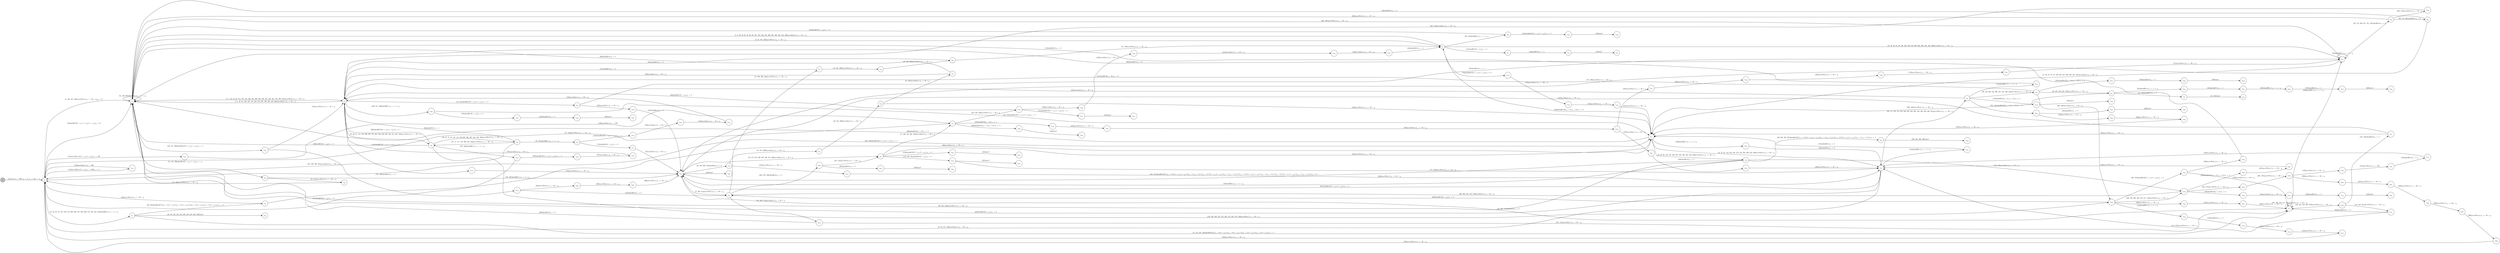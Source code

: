 digraph EFSM{
  graph [rankdir="LR", fontname="Latin Modern Math"];
  node [color="black", fillcolor="white", shape="circle", style="filled", fontname="Latin Modern Math"];
  edge [fontname="Latin Modern Math"];

  s0[fillcolor="gray", label=<s<sub>0</sub>>];
  s1[label=<s<sub>1</sub>>];
  s2[label=<s<sub>2</sub>>];
  s3[label=<s<sub>3</sub>>];
  s5[label=<s<sub>5</sub>>];
  s10[label=<s<sub>10</sub>>];
  s11[label=<s<sub>11</sub>>];
  s12[label=<s<sub>12</sub>>];
  s14[label=<s<sub>14</sub>>];
  s15[label=<s<sub>15</sub>>];
  s16[label=<s<sub>16</sub>>];
  s17[label=<s<sub>17</sub>>];
  s18[label=<s<sub>18</sub>>];
  s19[label=<s<sub>19</sub>>];
  s20[label=<s<sub>20</sub>>];
  s24[label=<s<sub>24</sub>>];
  s28[label=<s<sub>28</sub>>];
  s29[label=<s<sub>29</sub>>];
  s30[label=<s<sub>30</sub>>];
  s31[label=<s<sub>31</sub>>];
  s32[label=<s<sub>32</sub>>];
  s35[label=<s<sub>35</sub>>];
  s36[label=<s<sub>36</sub>>];
  s42[label=<s<sub>42</sub>>];
  s44[label=<s<sub>44</sub>>];
  s45[label=<s<sub>45</sub>>];
  s46[label=<s<sub>46</sub>>];
  s47[label=<s<sub>47</sub>>];
  s51[label=<s<sub>51</sub>>];
  s52[label=<s<sub>52</sub>>];
  s53[label=<s<sub>53</sub>>];
  s55[label=<s<sub>55</sub>>];
  s56[label=<s<sub>56</sub>>];
  s59[label=<s<sub>59</sub>>];
  s64[label=<s<sub>64</sub>>];
  s66[label=<s<sub>66</sub>>];
  s73[label=<s<sub>73</sub>>];
  s74[label=<s<sub>74</sub>>];
  s76[label=<s<sub>76</sub>>];
  s77[label=<s<sub>77</sub>>];
  s92[label=<s<sub>92</sub>>];
  s93[label=<s<sub>93</sub>>];
  s99[label=<s<sub>99</sub>>];
  s100[label=<s<sub>100</sub>>];
  s102[label=<s<sub>102</sub>>];
  s103[label=<s<sub>103</sub>>];
  s104[label=<s<sub>104</sub>>];
  s112[label=<s<sub>112</sub>>];
  s124[label=<s<sub>124</sub>>];
  s130[label=<s<sub>130</sub>>];
  s133[label=<s<sub>133</sub>>];
  s134[label=<s<sub>134</sub>>];
  s135[label=<s<sub>135</sub>>];
  s136[label=<s<sub>136</sub>>];
  s137[label=<s<sub>137</sub>>];
  s141[label=<s<sub>141</sub>>];
  s146[label=<s<sub>146</sub>>];
  s147[label=<s<sub>147</sub>>];
  s154[label=<s<sub>154</sub>>];
  s155[label=<s<sub>155</sub>>];
  s156[label=<s<sub>156</sub>>];
  s159[label=<s<sub>159</sub>>];
  s160[label=<s<sub>160</sub>>];
  s161[label=<s<sub>161</sub>>];
  s162[label=<s<sub>162</sub>>];
  s163[label=<s<sub>163</sub>>];
  s164[label=<s<sub>164</sub>>];
  s165[label=<s<sub>165</sub>>];
  s166[label=<s<sub>166</sub>>];
  s167[label=<s<sub>167</sub>>];
  s168[label=<s<sub>168</sub>>];
  s169[label=<s<sub>169</sub>>];
  s170[label=<s<sub>170</sub>>];
  s176[label=<s<sub>176</sub>>];
  s179[label=<s<sub>179</sub>>];
  s180[label=<s<sub>180</sub>>];
  s196[label=<s<sub>196</sub>>];
  s197[label=<s<sub>197</sub>>];
  s198[label=<s<sub>198</sub>>];
  s199[label=<s<sub>199</sub>>];
  s204[label=<s<sub>204</sub>>];
  s212[label=<s<sub>212</sub>>];
  s214[label=<s<sub>214</sub>>];
  s217[label=<s<sub>217</sub>>];
  s221[label=<s<sub>221</sub>>];
  s230[label=<s<sub>230</sub>>];
  s231[label=<s<sub>231</sub>>];
  s234[label=<s<sub>234</sub>>];
  s235[label=<s<sub>235</sub>>];
  s236[label=<s<sub>236</sub>>];
  s263[label=<s<sub>263</sub>>];
  s264[label=<s<sub>264</sub>>];
  s265[label=<s<sub>265</sub>>];
  s275[label=<s<sub>275</sub>>];
  s276[label=<s<sub>276</sub>>];
  s277[label=<s<sub>277</sub>>];
  s284[label=<s<sub>284</sub>>];
  s285[label=<s<sub>285</sub>>];
  s286[label=<s<sub>286</sub>>];
  s287[label=<s<sub>287</sub>>];
  s288[label=<s<sub>288</sub>>];
  s289[label=<s<sub>289</sub>>];
  s290[label=<s<sub>290</sub>>];
  s314[label=<s<sub>314</sub>>];
  s322[label=<s<sub>322</sub>>];
  s358[label=<s<sub>358</sub>>];
  s359[label=<s<sub>359</sub>>];
  s372[label=<s<sub>372</sub>>];
  s373[label=<s<sub>373</sub>>];
  s394[label=<s<sub>394</sub>>];
  s395[label=<s<sub>395</sub>>];
  s410[label=<s<sub>410</sub>>];
  s411[label=<s<sub>411</sub>>];
  s412[label=<s<sub>412</sub>>];
  s413[label=<s<sub>413</sub>>];
  s425[label=<s<sub>425</sub>>];
  s426[label=<s<sub>426</sub>>];
  s427[label=<s<sub>427</sub>>];
  s428[label=<s<sub>428</sub>>];
  s439[label=<s<sub>439</sub>>];
  s440[label=<s<sub>440</sub>>];
  s441[label=<s<sub>441</sub>>];
  s442[label=<s<sub>442</sub>>];
  s445[label=<s<sub>445</sub>>];
  s446[label=<s<sub>446</sub>>];
  s452[label=<s<sub>452</sub>>];
  s458[label=<s<sub>458</sub>>];
  s476[label=<s<sub>476</sub>>];
  s477[label=<s<sub>477</sub>>];
  s478[label=<s<sub>478</sub>>];
  s486[label=<s<sub>486</sub>>];
  s487[label=<s<sub>487</sub>>];
  s501[label=<s<sub>501</sub>>];
  s502[label=<s<sub>502</sub>>];
  s503[label=<s<sub>503</sub>>];
  s519[label=<s<sub>519</sub>>];
  s524[label=<s<sub>524</sub>>];
  s525[label=<s<sub>525</sub>>];
  s526[label=<s<sub>526</sub>>];
  s527[label=<s<sub>527</sub>>];
  s528[label=<s<sub>528</sub>>];
  s539[label=<s<sub>539</sub>>];
  s540[label=<s<sub>540</sub>>];

  s0->s1[label=<<i> [1]start:2/o<sub>1</sub> := 200, o<sub>2</sub> := 3, o<sub>3</sub> := 0&#91;r<sub>2</sub> := 1&#93;</i>>];
  s14->s15[label=<<i> [15, 145, 201, 242]alienHit:0&#91;!(!(r<sub>2</sub> &gt; 3&or;2 &gt; r<sub>2</sub>)&or;!(r<sub>2</sub> &gt; 3&or;2 &gt; r<sub>2</sub>)), !(!(r<sub>2</sub> &gt; 3&or;2 &gt; r<sub>2</sub>)&or;!(r<sub>2</sub> &gt; 3&or;2 &gt; r<sub>2</sub>))&#93;/o<sub>1</sub> := 1</i>>];
  s20->s5[label=<<i> [21, 193]moveWest:1/o<sub>1</sub> := -50 + i<sub>0</sub></i>>];
  s3->s24[label=<<i> [24, 451]alienHit:0&#91;!(4 &gt; r<sub>2</sub>&or;4 &gt; r<sub>2</sub>)&#93;/o<sub>1</sub> := 3</i>>];
  s24->s10[label=<<i> [25]alienHit:0/o<sub>1</sub> := 4</i>>];
  s30->s31[label=<<i> [31, 483]alienHit:0/o<sub>1</sub> := 5</i>>];
  s31->s32[label=<<i> [32, 484]win:0</i>>];
  s1->s2[label=<<i> [33]alienHit:0&#91;2 &gt; r<sub>2</sub>, 2 &gt; r<sub>2</sub>&#93;/o<sub>1</sub> := r<sub>2</sub>&#91;r<sub>2</sub> := 2&#93;</i>>];
  s35->s2[label=<<i> [38]alienHit:0&#91;4 &gt; r<sub>2</sub>&#93;/o<sub>1</sub> := 2</i>>];
  s42->s16[label=<<i> [43]shieldHit:1/o<sub>1</sub> := -1 + i<sub>0</sub></i>>];
  s44->s45[label=<<i> [45, 184, 299]moveEast:1/o<sub>1</sub> := 50 + i<sub>0</sub></i>>];
  s45->s46[label=<<i> [46, 185, 300]moveEast:1/o<sub>1</sub> := 50 + i<sub>0</sub></i>>];
  s46->s47[label=<<i> [47, 301]moveEast:1/o<sub>1</sub> := 50 + i<sub>0</sub></i>>];
  s47->s3[label=<<i> [48]moveEast:1/o<sub>1</sub> := 50 + i<sub>0</sub></i>>];
  s5->s51[label=<<i> [51]alienHit:0&#91;4 &gt; r<sub>2</sub>&#93;/o<sub>1</sub> := 4</i>>];
  s51->s52[label=<<i> [52]alienHit:0/o<sub>1</sub> := 5</i>>];
  s52->s53[label=<<i> [53]win:0</i>>];
  s55->s56[label=<<i> [56, 447]moveWest:1/o<sub>1</sub> := -50 + i<sub>0</sub></i>>];
  s56->s1[label=<<i> [57, 448]moveWest:1/o<sub>1</sub> := -50 + i<sub>0</sub></i>>];
  s14->s59[label=<<i> [59, 343]alienHit:0&#91;!(!(!(r<sub>2</sub> &gt; 3&or;2 &gt; r<sub>2</sub>)&or;!(r<sub>2</sub> &gt; 3&or;2 &gt; r<sub>2</sub>))&or;!(!(r<sub>2</sub> &gt; 3&or;2 &gt; r<sub>2</sub>)&or;!(r<sub>2</sub> &gt; 3&or;2 &gt; r<sub>2</sub>)))&#93;/o<sub>1</sub> := 3</i>>];
  s59->s11[label=<<i> [60]moveEast:1/o<sub>1</sub> := 50 + i<sub>0</sub></i>>];
  s5->s66[label=<<i> [66, 444]shieldHit:1/o<sub>1</sub> := -1 + i<sub>0</sub></i>>];
  s66->s2[label=<<i> [67]alienHit:0&#91;4 &gt; r<sub>2</sub>&#93;/o<sub>1</sub> := 2</i>>];
  s36->s73[label=<<i> [73, 101]shieldHit:1/o<sub>1</sub> := -1 + i<sub>0</sub></i>>];
  s73->s74[label=<<i> [74]alienHit:0&#91;4 &gt; r<sub>2</sub>&#93;/o<sub>1</sub> := 3</i>>];
  s74->s16[label=<<i> [75]moveEast:1/o<sub>1</sub> := 50 + i<sub>0</sub></i>>];
  s77->s1[label=<<i> [78, 143]moveWest:1/o<sub>1</sub> := -50 + i<sub>0</sub></i>>];
  s36->s3[label=<<i> [83]alienHit:0/o<sub>1</sub> := 1</i>>];
  s93->s2[label=<<i> [94]alienHit:0/o<sub>1</sub> := 4</i>>];
  s73->s102[label=<<i> [102]alienHit:0&#91;!(4 &gt; r<sub>2</sub>&or;4 &gt; r<sub>2</sub>)&#93;/o<sub>1</sub> := 1</i>>];
  s102->s103[label=<<i> [103]moveEast:1/o<sub>1</sub> := 50 + i<sub>0</sub></i>>];
  s103->s104[label=<<i> [104]moveEast:1/o<sub>1</sub> := 50 + i<sub>0</sub></i>>];
  s104->s3[label=<<i> [105]moveEast:1/o<sub>1</sub> := 50 + i<sub>0</sub></i>>];
  s28->s112[label=<<i> [112]shieldHit:1/o<sub>1</sub> := -1 + i<sub>0</sub></i>>];
  s112->s2[label=<<i> [113]alienHit:0/o<sub>1</sub> := 2</i>>];
  s1->s124[label=<<i> [124]moveEast:1&#91;2 &gt; r<sub>2</sub>&#93;/o<sub>1</sub> := 250&#91;r<sub>2</sub> := 4&#93;</i>>];
  s124->s1[label=<<i> [125]moveEast:1/o<sub>1</sub> := 300</i>>];
  s2->s130[label=<<i> [130, 211, 392]alienHit:0&#91;!(4 &gt; r<sub>2</sub>&or;4 &gt; r<sub>2</sub>)&#93;/o<sub>1</sub> := 1</i>>];
  s130->s3[label=<<i> [131]moveWest:1/o<sub>1</sub> := -50 + i<sub>0</sub></i>>];
  s35->s133[label=<<i> [133, 228, 282, 357, 374, 465, 472, 485, 510, 533]moveEast:1/o<sub>1</sub> := 50 + i<sub>0</sub></i>>];
  s133->s134[label=<<i> [134]shieldHit:1/o<sub>1</sub> := -1 + i<sub>0</sub></i>>];
  s134->s135[label=<<i> [135]alienHit:0/o<sub>1</sub> := 2</i>>];
  s135->s136[label=<<i> [136]moveWest:1/o<sub>1</sub> := -50 + i<sub>0</sub></i>>];
  s136->s137[label=<<i> [137]moveWest:1/o<sub>1</sub> := -50 + i<sub>0</sub></i>>];
  s137->s1[label=<<i> [138]moveWest:1/o<sub>1</sub> := -50 + i<sub>0</sub></i>>];
  s1->s141[label=<<i> [141]moveEast:1&#91;!(2 &gt; r<sub>2</sub>&or;2 &gt; r<sub>2</sub>)&#93;/o<sub>1</sub> := 350</i>>];
  s141->s77[label=<<i> [142]moveEast:1/o<sub>1</sub> := 400</i>>];
  s147->s12[label=<<i> [148, 245]moveWest:1/o<sub>1</sub> := -50 + i<sub>0</sub></i>>];
  s29->s3[label=<<i> [151]alienHit:0&#91;r<sub>2</sub> &gt; 2&#93;/o<sub>1</sub> := 2</i>>];
  s5->s154[label=<<i> [154]alienHit:0&#91;!(4 &gt; r<sub>2</sub>&or;4 &gt; r<sub>2</sub>)&#93;/o<sub>1</sub> := 3</i>>];
  s154->s155[label=<<i> [155]moveWest:1/o<sub>1</sub> := -50 + i<sub>0</sub></i>>];
  s155->s156[label=<<i> [156]moveWest:1/o<sub>1</sub> := -50 + i<sub>0</sub></i>>];
  s156->s11[label=<<i> [157]moveWest:1/o<sub>1</sub> := -50 + i<sub>0</sub></i>>];
  s42->s159[label=<<i> [159, 188]moveEast:1/o<sub>1</sub> := 50 + i<sub>0</sub></i>>];
  s159->s160[label=<<i> [160]alienHit:0&#91;r<sub>2</sub> &gt; 2&#93;/o<sub>1</sub> := 4</i>>];
  s160->s161[label=<<i> [161]moveEast:1/o<sub>1</sub> := 50 + i<sub>0</sub></i>>];
  s161->s162[label=<<i> [162]alienHit:0/o<sub>1</sub> := 5</i>>];
  s162->s163[label=<<i> [163]win:0</i>>];
  s77->s164[label=<<i> [164]alienHit:0&#91;r<sub>2</sub> &gt; 2&#93;/o<sub>1</sub> := 1</i>>];
  s164->s165[label=<<i> [165]moveWest:1/o<sub>1</sub> := -50 + i<sub>0</sub></i>>];
  s165->s166[label=<<i> [166]moveWest:1/o<sub>1</sub> := -50 + i<sub>0</sub></i>>];
  s166->s167[label=<<i> [167]moveWest:1/o<sub>1</sub> := -50 + i<sub>0</sub></i>>];
  s167->s168[label=<<i> [168]moveWest:1/o<sub>1</sub> := -50 + i<sub>0</sub></i>>];
  s168->s169[label=<<i> [169]moveWest:1/o<sub>1</sub> := -50 + i<sub>0</sub></i>>];
  s169->s170[label=<<i> [170]moveWest:1/o<sub>1</sub> := -50 + i<sub>0</sub></i>>];
  s170->s10[label=<<i> [171]moveWest:1/o<sub>1</sub> := -50 + i<sub>0</sub></i>>];
  s93->s16[label=<<i> [174, 329]moveEast:1/o<sub>1</sub> := 50 + i<sub>0</sub></i>>];
  s176->s12[label=<<i> [177, 332]moveWest:1/o<sub>1</sub> := -50 + i<sub>0</sub></i>>];
  s28->s179[label=<<i> [179]alienHit:0&#91;r<sub>2</sub> &gt; 2, r<sub>2</sub> &gt; 2&#93;/o<sub>1</sub> := 5</i>>];
  s179->s180[label=<<i> [180]win:0</i>>];
  s55->s16[label=<<i> [182, 297]shieldHit:1/o<sub>1</sub> := -1 + i<sub>0</sub></i>>];
  s46->s11[label=<<i> [186]moveWest:1/o<sub>1</sub> := -50 + i<sub>0</sub></i>>];
  s159->s17[label=<<i> [189, 369, 467, 512, 535]moveEast:1/o<sub>1</sub> := 50 + i<sub>0</sub></i>>];
  s5->s2[label=<<i> [6, 22, 194, 530]moveWest:1/o<sub>1</sub> := -50 + i<sub>0</sub></i>>];
  s3->s196[label=<<i> [196, 311, 320]shieldHit:1/o<sub>1</sub> := -1 + i<sub>0</sub></i>>];
  s196->s197[label=<<i> [197]alienHit:0&#91;4 &gt; r<sub>2</sub>&#93;/o<sub>1</sub> := 4</i>>];
  s197->s198[label=<<i> [198]alienHit:0/o<sub>1</sub> := 5</i>>];
  s198->s199[label=<<i> [199]win:0</i>>];
  s15->s10[label=<<i> [202]shieldHit:1/o<sub>1</sub> := -1 + i<sub>0</sub></i>>];
  s10->s92[label=<<i> [92, 172, 203, 251, 271, 327]alienHit:0/o<sub>1</sub> := 2</i>>];
  s92->s204[label=<<i> [204, 272]moveEast:1/o<sub>1</sub> := 50 + i<sub>0</sub></i>>];
  s204->s3[label=<<i> [205, 273]moveEast:1/o<sub>1</sub> := 50 + i<sub>0</sub></i>>];
  s3->s35[label=<<i> [35, 69, 81, 115, 132, 206, 227, 274, 281, 304, 349, 356, 462, 471, 507, 532]moveWest:1/o<sub>1</sub> := -50 + i<sub>0</sub></i>>];
  s36->s1[label=<<i> [121, 208, 308, 351]moveEast:1/o<sub>1</sub> := 50 + i<sub>0</sub></i>>];
  s130->s212[label=<<i> [212, 393]alienHit:0/o<sub>1</sub> := 2</i>>];
  s212->s17[label=<<i> [213]alienHit:0/o<sub>1</sub> := 3</i>>];
  s17->s214[label=<<i> [214, 468, 513]moveEast:1/o<sub>1</sub> := 50 + i<sub>0</sub></i>>];
  s214->s15[label=<<i> [215, 514]moveEast:1/o<sub>1</sub> := 50 + i<sub>0</sub></i>>];
  s146->s217[label=<<i> [217, 384]alienHit:0/o<sub>1</sub> := 4</i>>];
  s217->s16[label=<<i> [218]moveEast:1/o<sub>1</sub> := 50 + i<sub>0</sub></i>>];
  s176->s221[label=<<i> [221]win:0</i>>];
  s12->s2[label=<<i> [225]alienHit:0&#91;4 &gt; r<sub>2</sub>&#93;/o<sub>1</sub> := 2</i>>];
  s159->s230[label=<<i> [230]alienHit:0&#91;!(r<sub>2</sub> &gt; 2&or;r<sub>2</sub> &gt; 2)&#93;/o<sub>1</sub> := 3</i>>];
  s230->s231[label=<<i> [231]moveWest:1/o<sub>1</sub> := -50 + i<sub>0</sub></i>>];
  s231->s12[label=<<i> [232]moveWest:1/o<sub>1</sub> := -50 + i<sub>0</sub></i>>];
  s28->s234[label=<<i> [234, 424]alienHit:0&#91;!(r<sub>2</sub> &gt; 2&or;r<sub>2</sub> &gt; 2)&#93;/o<sub>1</sub> := 4</i>>];
  s234->s235[label=<<i> [235]moveWest:1/o<sub>1</sub> := -50 + i<sub>0</sub></i>>];
  s235->s236[label=<<i> [236]moveWest:1/o<sub>1</sub> := -50 + i<sub>0</sub></i>>];
  s236->s11[label=<<i> [237]moveWest:1/o<sub>1</sub> := -50 + i<sub>0</sub></i>>];
  s146->s147[label=<<i> [147, 244, 381]moveWest:1/o<sub>1</sub> := -50 + i<sub>0</sub></i>>];
  s28->s3[label=<<i> [247]moveEast:1/o<sub>1</sub> := 50 + i<sub>0</sub></i>>];
  s92->s2[label=<<i> [252]moveWest:1/o<sub>1</sub> := -50 + i<sub>0</sub></i>>];
  s29->s133[label=<<i> [261, 367]moveEast:1/o<sub>1</sub> := 50 + i<sub>0</sub></i>>];
  s133->s17[label=<<i> [262]alienHit:0&#91;2 &gt; r<sub>2</sub>&#93;/o<sub>1</sub> := 3</i>>];
  s17->s263[label=<<i> [263, 370, 536]alienHit:0/o<sub>1</sub> := 4</i>>];
  s263->s264[label=<<i> [264]alienHit:0/o<sub>1</sub> := 5</i>>];
  s264->s265[label=<<i> [265]win:0</i>>];
  s35->s3[label=<<i> [266]alienHit:0&#91;!(4 &gt; r<sub>2</sub>&or;4 &gt; r<sub>2</sub>)&#93;/o<sub>1</sub> := 1</i>>];
  s10->s10[label=<<i> [270]shieldHit:1/o<sub>1</sub> := -1 + i<sub>0</sub></i>>];
  s35->s275[label=<<i> [275, 340]shieldHit:1/o<sub>1</sub> := -1 + i<sub>0</sub></i>>];
  s275->s276[label=<<i> [276]alienHit:0&#91;!(4 &gt; r<sub>2</sub>&or;4 &gt; r<sub>2</sub>)&#93;/o<sub>1</sub> := 3</i>>];
  s276->s277[label=<<i> [277]moveEast:1/o<sub>1</sub> := 50 + i<sub>0</sub></i>>];
  s277->s3[label=<<i> [278]moveEast:1/o<sub>1</sub> := 50 + i<sub>0</sub></i>>];
  s159->s284[label=<<i> [284, 474]moveWest:1/o<sub>1</sub> := -50 + i<sub>0</sub></i>>];
  s284->s285[label=<<i> [285, 475]moveWest:1/o<sub>1</sub> := -50 + i<sub>0</sub></i>>];
  s285->s286[label=<<i> [286]moveWest:1/o<sub>1</sub> := -50 + i<sub>0</sub></i>>];
  s286->s287[label=<<i> [287]moveWest:1/o<sub>1</sub> := -50 + i<sub>0</sub></i>>];
  s287->s288[label=<<i> [288]moveWest:1/o<sub>1</sub> := -50 + i<sub>0</sub></i>>];
  s288->s289[label=<<i> [289]moveWest:1/o<sub>1</sub> := -50 + i<sub>0</sub></i>>];
  s289->s290[label=<<i> [290]moveWest:1/o<sub>1</sub> := -50 + i<sub>0</sub></i>>];
  s290->s1[label=<<i> [291]moveWest:1/o<sub>1</sub> := -50 + i<sub>0</sub></i>>];
  s10->s2[label=<<i> [294, 391]moveWest:1/o<sub>1</sub> := -50 + i<sub>0</sub></i>>];
  s2->s2[label=<<i> [54, 129, 295]shieldHit:1/o<sub>1</sub> := -1 + i<sub>0</sub></i>>];
  s2->s55[label=<<i> [55, 181, 296]alienHit:0&#91;4 &gt; r<sub>2</sub>, 4 &gt; r<sub>2</sub>&#93;/o<sub>1</sub> := r<sub>2</sub></i>>];
  s47->s2[label=<<i> [302]alienHit:0/o<sub>1</sub> := 4</i>>];
  s36->s35[label=<<i> [37, 71, 117, 119, 306, 464, 509]moveWest:1/o<sub>1</sub> := -50 + i<sub>0</sub></i>>];
  s196->s11[label=<<i> [312, 321]alienHit:0&#91;!(4 &gt; r<sub>2</sub>&or;4 &gt; r<sub>2</sub>)&#93;/o<sub>1</sub> := 1</i>>];
  s11->s12[label=<<i> [12, 27, 61, 110, 224, 258, 313, 316, 364, 406, 422, 498]moveEast:1/o<sub>1</sub> := 50 + i<sub>0</sub></i>>];
  s12->s314[label=<<i> [314]shieldHit:1/o<sub>1</sub> := -1 + i<sub>0</sub></i>>];
  s314->s11[label=<<i> [315]alienHit:0/o<sub>1</sub> := 2</i>>];
  s12->s1[label=<<i> [13, 62, 317, 324]moveEast:1/o<sub>1</sub> := 50 + i<sub>0</sub></i>>];
  s11->s322[label=<<i> [322]shieldHit:1/o<sub>1</sub> := -1 + i<sub>0</sub></i>>];
  s322->s12[label=<<i> [323]alienHit:0/o<sub>1</sub> := 2</i>>];
  s14->s64[label=<<i> [64, 80, 123, 140, 210, 293, 310, 319, 326, 346]lose:0</i>>];
  s92->s93[label=<<i> [93, 173, 328]alienHit:0/o<sub>1</sub> := 3</i>>];
  s76->s176[label=<<i> [176, 220, 331]alienHit:0&#91;5 &gt; r<sub>2</sub>&#93;/o<sub>1</sub> := 4</i>>];
  s30->s11[label=<<i> [336, 433]moveWest:1/o<sub>1</sub> := -50 + i<sub>0</sub></i>>];
  s42->s99[label=<<i> [99, 239, 338, 387]alienHit:0&#91;!(!(r<sub>2</sub> &gt; 4&or;!(!(4 &gt; r<sub>2</sub>&or;4 &gt; r<sub>2</sub>)&or;!(r<sub>2</sub> &gt; 1&or;r<sub>2</sub> &gt; 1)))&or;!(r<sub>2</sub> &gt; 4&or;!(!(4 &gt; r<sub>2</sub>&or;4 &gt; r<sub>2</sub>)&or;!(r<sub>2</sub> &gt; 1&or;r<sub>2</sub> &gt; 1))))&#93;/o<sub>1</sub> := 5</i>>];
  s99->s100[label=<<i> [100, 240, 339, 388]win:0</i>>];
  s275->s1[label=<<i> [341]alienHit:0&#91;4 &gt; r<sub>2</sub>&#93;/o<sub>1</sub> := 2</i>>];
  s1->s14[label=<<i> [14, 58, 63, 79, 122, 139, 144, 200, 209, 241, 292, 309, 318, 325, 342, 345]shieldHit:1/o<sub>1</sub> := -1 + i<sub>0</sub></i>>];
  s59->s1[label=<<i> [344]moveWest:1/o<sub>1</sub> := -50 + i<sub>0</sub></i>>];
  s1->s2[label=<<i> [2, 126, 347, 449]moveWest:1/o<sub>1</sub> := -50 + i<sub>0</sub>&#91;r<sub>2</sub> := 5&#93;</i>>];
  s1->s11[label=<<i> [352, 459]alienHit:0&#91;!(2 &gt; r<sub>2</sub>&or;2 &gt; r<sub>2</sub>)&#93;/o<sub>1</sub> := 1</i>>];
  s133->s358[label=<<i> [358, 375]alienHit:0&#91;!(2 &gt; r<sub>2</sub>&or;2 &gt; r<sub>2</sub>)&#93;/o<sub>1</sub> := 2</i>>];
  s358->s359[label=<<i> [359]moveWest:1/o<sub>1</sub> := -50 + i<sub>0</sub></i>>];
  s359->s2[label=<<i> [360]alienHit:0/o<sub>1</sub> := 3</i>>];
  s263->s76[label=<<i> [371, 537]moveWest:1/o<sub>1</sub> := -50 + i<sub>0</sub></i>>];
  s76->s372[label=<<i> [372]alienHit:0&#91;!(5 &gt; r<sub>2</sub>&or;5 &gt; r<sub>2</sub>)&#93;/o<sub>1</sub> := 5</i>>];
  s372->s373[label=<<i> [373]win:0</i>>];
  s358->s15[label=<<i> [376]moveEast:1/o<sub>1</sub> := 50 + i<sub>0</sub></i>>];
  s15->s146[label=<<i> [146, 216, 243, 380, 383]moveWest:1/o<sub>1</sub> := -50 + i<sub>0</sub></i>>];
  s147->s15[label=<<i> [382]alienHit:0/o<sub>1</sub> := 3</i>>];
  s217->s11[label=<<i> [385]moveWest:1/o<sub>1</sub> := -50 + i<sub>0</sub></i>>];
  s212->s394[label=<<i> [394]moveWest:1/o<sub>1</sub> := -50 + i<sub>0</sub></i>>];
  s394->s395[label=<<i> [395]moveWest:1/o<sub>1</sub> := -50 + i<sub>0</sub></i>>];
  s395->s16[label=<<i> [396]moveWest:1/o<sub>1</sub> := -50 + i<sub>0</sub></i>>];
  s16->s17[label=<<i> [17, 397, 415]moveWest:1/o<sub>1</sub> := -50 + i<sub>0</sub></i>>];
  s18->s19[label=<<i> [19, 191, 399]moveWest:1/o<sub>1</sub> := -50 + i<sub>0</sub></i>>];
  s19->s20[label=<<i> [20, 192, 400]moveWest:1/o<sub>1</sub> := -50 + i<sub>0</sub></i>>];
  s20->s3[label=<<i> [401]alienHit:0/o<sub>1</sub> := 3</i>>];
  s12->s16[label=<<i> [407]alienHit:0&#91;!(4 &gt; r<sub>2</sub>&or;4 &gt; r<sub>2</sub>)&#93;/o<sub>1</sub> := 4</i>>];
  s76->s77[label=<<i> [77, 409, 437, 491, 538]moveEast:1/o<sub>1</sub> := 50 + i<sub>0</sub></i>>];
  s410->s411[label=<<i> [411]alienHit:0&#91;!(4 &gt; r<sub>2</sub>&or;4 &gt; r<sub>2</sub>)&#93;/o<sub>1</sub> := 5</i>>];
  s411->s412[label=<<i> [412]win:0</i>>];
  s3->s413[label=<<i> [413]alienHit:0&#91;4 &gt; r<sub>2</sub>, 4 &gt; r<sub>2</sub>&#93;/o<sub>1</sub> := 2</i>>];
  s413->s16[label=<<i> [414]moveWest:1/o<sub>1</sub> := -50 + i<sub>0</sub></i>>];
  s17->s18[label=<<i> [18, 190, 398, 416]moveWest:1/o<sub>1</sub> := -50 + i<sub>0</sub></i>>];
  s18->s3[label=<<i> [417]alienHit:0/o<sub>1</sub> := 3</i>>];
  s3->s2[label=<<i> [4, 8, 49, 84, 106, 128, 152, 248, 254, 267, 279, 402, 418, 494]moveEast:1/o<sub>1</sub> := 50 + i<sub>0</sub></i>>];
  s2->s5[label=<<i> [5, 9, 39, 50, 65, 85, 90, 95, 107, 153, 249, 255, 268, 361, 389, 403, 419, 495]moveEast:1/o<sub>1</sub> := 50 + i<sub>0</sub></i>>];
  s5->s10[label=<<i> [10, 40, 86, 91, 96, 108, 222, 250, 256, 269, 362, 390, 404, 420, 496]moveEast:1/o<sub>1</sub> := 50 + i<sub>0</sub></i>>];
  s234->s425[label=<<i> [425]alienHit:0/o<sub>1</sub> := 5</i>>];
  s425->s426[label=<<i> [426]win:0</i>>];
  s166->s427[label=<<i> [427]moveEast:1/o<sub>1</sub> := 50 + i<sub>0</sub></i>>];
  s427->s428[label=<<i> [428]alienHit:0/o<sub>1</sub> := 2</i>>];
  s428->s12[label=<<i> [429]moveWest:1/o<sub>1</sub> := -50 + i<sub>0</sub></i>>];
  s11->s42[label=<<i> [42, 88, 98, 158, 187, 238, 337, 353, 386, 434, 456, 504]moveWest:1/o<sub>1</sub> := -50 + i<sub>0</sub></i>>];
  s42->s16[label=<<i> [435, 457]alienHit:0&#91;!(!(!(r<sub>2</sub> &gt; 4&or;!(!(4 &gt; r<sub>2</sub>&or;4 &gt; r<sub>2</sub>)&or;!(r<sub>2</sub> &gt; 1&or;r<sub>2</sub> &gt; 1)))&or;!(r<sub>2</sub> &gt; 4&or;!(!(4 &gt; r<sub>2</sub>&or;4 &gt; r<sub>2</sub>)&or;!(r<sub>2</sub> &gt; 1&or;r<sub>2</sub> &gt; 1))))&or;!(!(r<sub>2</sub> &gt; 4&or;!(!(4 &gt; r<sub>2</sub>&or;4 &gt; r<sub>2</sub>)&or;!(r<sub>2</sub> &gt; 1&or;r<sub>2</sub> &gt; 1)))&or;!(r<sub>2</sub> &gt; 4&or;!(!(4 &gt; r<sub>2</sub>&or;4 &gt; r<sub>2</sub>)&or;!(r<sub>2</sub> &gt; 1&or;r<sub>2</sub> &gt; 1)))))&#93;/o<sub>1</sub> := 3</i>>];
  s16->s76[label=<<i> [76, 175, 219, 330, 408, 436, 454, 490]moveEast:1/o<sub>1</sub> := 50 + i<sub>0</sub></i>>];
  s410->s439[label=<<i> [439]moveEast:1/o<sub>1</sub> := 50 + i<sub>0</sub></i>>];
  s439->s440[label=<<i> [440]moveEast:1/o<sub>1</sub> := 50 + i<sub>0</sub></i>>];
  s440->s441[label=<<i> [441]moveEast:1/o<sub>1</sub> := 50 + i<sub>0</sub></i>>];
  s441->s442[label=<<i> [442]moveEast:1/o<sub>1</sub> := 50 + i<sub>0</sub></i>>];
  s442->s5[label=<<i> [443]alienHit:0/o<sub>1</sub> := 4</i>>];
  s66->s445[label=<<i> [445]alienHit:0&#91;!(4 &gt; r<sub>2</sub>&or;4 &gt; r<sub>2</sub>)&#93;/o<sub>1</sub> := 5</i>>];
  s445->s446[label=<<i> [446]win:0</i>>];
  s24->s452[label=<<i> [452]moveEast:1/o<sub>1</sub> := 50 + i<sub>0</sub></i>>];
  s452->s16[label=<<i> [453]alienHit:0/o<sub>1</sub> := 4</i>>];
  s76->s11[label=<<i> [455]moveWest:1/o<sub>1</sub> := -50 + i<sub>0</sub></i>>];
  s16->s458[label=<<i> [458]win:0</i>>];
  s11->s2[label=<<i> [460]alienHit:0&#91;r<sub>2</sub> &gt; 2&#93;/o<sub>1</sub> := 2</i>>];
  s35->s36[label=<<i> [36, 70, 72, 82, 116, 118, 120, 207, 305, 307, 350, 463, 508]moveWest:1/o<sub>1</sub> := -50 + i<sub>0</sub></i>>];
  s214->s2[label=<<i> [469]alienHit:0/o<sub>1</sub> := 3</i>>];
  s2->s3[label=<<i> [3, 7, 23, 34, 68, 114, 127, 195, 226, 253, 280, 303, 348, 355, 450, 461, 470, 506, 531]moveWest:1/o<sub>1</sub> := -50 + i<sub>0</sub></i>>];
  s133->s159[label=<<i> [229, 283, 368, 466, 473, 511, 534]moveEast:1/o<sub>1</sub> := 50 + i<sub>0</sub></i>>];
  s285->s476[label=<<i> [476]moveEast:1/o<sub>1</sub> := 50 + i<sub>0</sub></i>>];
  s476->s477[label=<<i> [477]moveWest:1/o<sub>1</sub> := 250</i>>];
  s477->s478[label=<<i> [478]alienHit:0/o<sub>1</sub> := r<sub>2</sub></i>>];
  s478->s12[label=<<i> [479]moveWest:1/o<sub>1</sub> := -50 + i<sub>0</sub></i>>];
  s12->s28[label=<<i> [28, 111, 149, 178, 233, 246, 259, 333, 365, 423, 430, 480, 499, 521]moveWest:1/o<sub>1</sub> := -50 + i<sub>0</sub></i>>];
  s28->s29[label=<<i> [29, 150, 260, 334, 366, 431, 481, 500, 522]moveWest:1/o<sub>1</sub> := -50 + i<sub>0</sub></i>>];
  s29->s30[label=<<i> [30, 335, 432, 482, 523]moveWest:1/o<sub>1</sub> := -50 + i<sub>0</sub></i>>];
  s133->s486[label=<<i> [486]moveWest:1/o<sub>1</sub> := -50 + i<sub>0</sub></i>>];
  s486->s487[label=<<i> [487]moveWest:1/o<sub>1</sub> := -50 + i<sub>0</sub></i>>];
  s487->s15[label=<<i> [488]moveWest:1/o<sub>1</sub> := -50 + i<sub>0</sub></i>>];
  s15->s16[label=<<i> [16, 489, 517]alienHit:0/o<sub>1</sub> := 2</i>>];
  s77->s410[label=<<i> [410, 438, 492]moveEast:1/o<sub>1</sub> := 50 + i<sub>0</sub></i>>];
  s410->s3[label=<<i> [493]alienHit:0&#91;4 &gt; r<sub>2</sub>&#93;/o<sub>1</sub> := 3</i>>];
  s10->s11[label=<<i> [11, 26, 41, 87, 97, 109, 223, 257, 363, 405, 421, 497]moveEast:1/o<sub>1</sub> := 50 + i<sub>0</sub></i>>];
  s29->s501[label=<<i> [501]alienHit:0&#91;!(r<sub>2</sub> &gt; 2&or;r<sub>2</sub> &gt; 2)&#93;/o<sub>1</sub> := 4</i>>];
  s501->s502[label=<<i> [502]alienHit:0/o<sub>1</sub> := 5</i>>];
  s502->s503[label=<<i> [503]win:0</i>>];
  s42->s2[label=<<i> [89, 354, 505]moveWest:1/o<sub>1</sub> := -50 + i<sub>0</sub></i>>];
  s15->s15[label=<<i> [377, 378, 379, 515, 516]moveEast:1/o<sub>1</sub> := 50 + i<sub>0</sub></i>>];
  s16->s44[label=<<i> [44, 183, 298, 518]alienHit:0/o<sub>1</sub> := 3</i>>];
  s44->s519[label=<<i> [519]moveWest:1/o<sub>1</sub> := -50 + i<sub>0</sub></i>>];
  s519->s12[label=<<i> [520]moveWest:1/o<sub>1</sub> := -50 + i<sub>0</sub></i>>];
  s30->s524[label=<<i> [524]shieldHit:1/o<sub>1</sub> := -1 + i<sub>0</sub></i>>];
  s524->s525[label=<<i> [525]alienHit:0/o<sub>1</sub> := 4</i>>];
  s525->s526[label=<<i> [526]shieldHit:1/o<sub>1</sub> := -1 + i<sub>0</sub></i>>];
  s526->s527[label=<<i> [527]alienHit:0/o<sub>1</sub> := 5</i>>];
  s527->s528[label=<<i> [528]win:0</i>>];
  s11->s5[label=<<i> [529]alienHit:0&#91;!(r<sub>2</sub> &gt; 2&or;r<sub>2</sub> &gt; 2)&#93;/o<sub>1</sub> := 3</i>>];
  s77->s539[label=<<i> [539]alienHit:0&#91;!(r<sub>2</sub> &gt; 2&or;r<sub>2</sub> &gt; 2)&#93;/o<sub>1</sub> := 5</i>>];
  s539->s540[label=<<i> [540]win:0</i>>];
}
